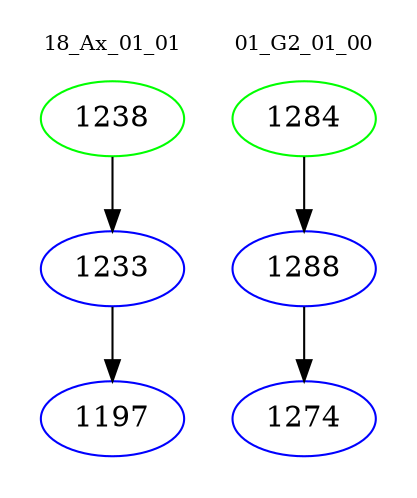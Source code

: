 digraph{
subgraph cluster_0 {
color = white
label = "18_Ax_01_01";
fontsize=10;
T0_1238 [label="1238", color="green"]
T0_1238 -> T0_1233 [color="black"]
T0_1233 [label="1233", color="blue"]
T0_1233 -> T0_1197 [color="black"]
T0_1197 [label="1197", color="blue"]
}
subgraph cluster_1 {
color = white
label = "01_G2_01_00";
fontsize=10;
T1_1284 [label="1284", color="green"]
T1_1284 -> T1_1288 [color="black"]
T1_1288 [label="1288", color="blue"]
T1_1288 -> T1_1274 [color="black"]
T1_1274 [label="1274", color="blue"]
}
}
